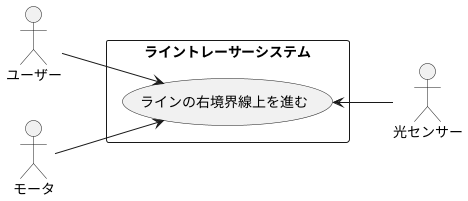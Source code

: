 @startuml 6-5ユースケース図
left to right direction

actor ユーザー
actor 光センサー
actor モータ

rectangle ライントレーサーシステム{
    usecase ラインの右境界線上を進む as case
}

ユーザー --> case
case <-- 光センサー
モータ --> case
@enduml
